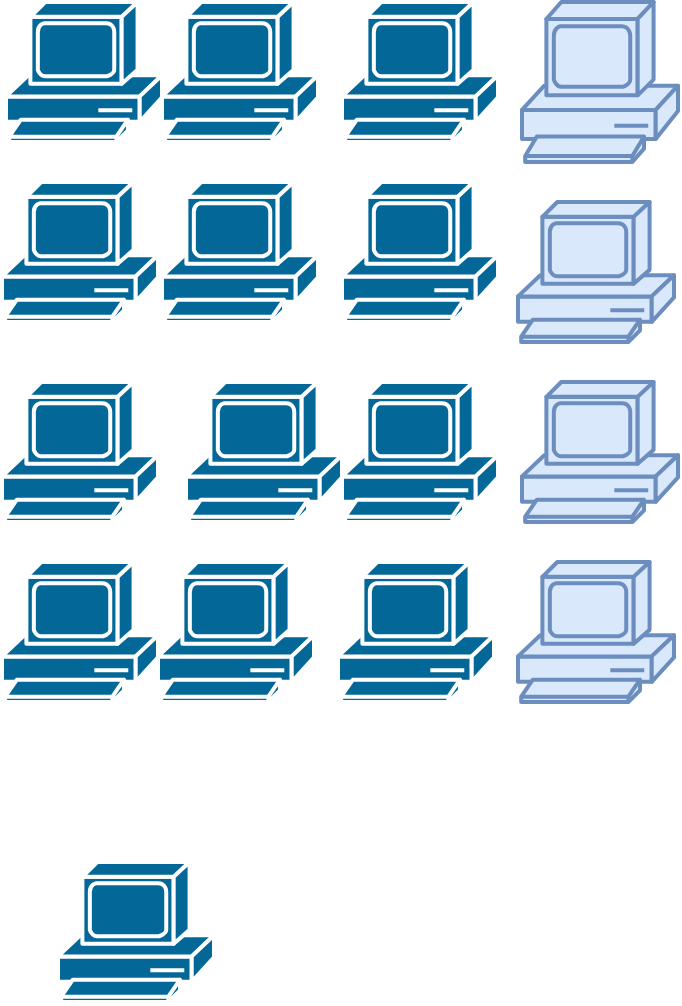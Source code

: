 <mxfile version="26.0.4">
  <diagram name="Página-1" id="Dcq99xpnaYGvdknYAOBG">
    <mxGraphModel dx="1434" dy="748" grid="1" gridSize="10" guides="1" tooltips="1" connect="1" arrows="1" fold="1" page="1" pageScale="1" pageWidth="827" pageHeight="1169" math="0" shadow="0">
      <root>
        <mxCell id="0" />
        <mxCell id="1" parent="0" />
        <mxCell id="mCsOTptTebv6qmdKToiZ-1" value="" style="shape=mxgraph.cisco.computers_and_peripherals.pc;sketch=0;html=1;pointerEvents=1;dashed=0;fillColor=#036897;strokeColor=#ffffff;strokeWidth=2;verticalLabelPosition=bottom;verticalAlign=top;align=center;outlineConnect=0;" vertex="1" parent="1">
          <mxGeometry x="194" y="180" width="78" height="70" as="geometry" />
        </mxCell>
        <mxCell id="mCsOTptTebv6qmdKToiZ-2" value="" style="shape=mxgraph.cisco.computers_and_peripherals.pc;sketch=0;html=1;pointerEvents=1;dashed=0;fillColor=#036897;strokeColor=#ffffff;strokeWidth=2;verticalLabelPosition=bottom;verticalAlign=top;align=center;outlineConnect=0;" vertex="1" parent="1">
          <mxGeometry x="272" y="180" width="78" height="70" as="geometry" />
        </mxCell>
        <mxCell id="mCsOTptTebv6qmdKToiZ-3" value="" style="shape=mxgraph.cisco.computers_and_peripherals.pc;sketch=0;html=1;pointerEvents=1;dashed=0;fillColor=#036897;strokeColor=#ffffff;strokeWidth=2;verticalLabelPosition=bottom;verticalAlign=top;align=center;outlineConnect=0;" vertex="1" parent="1">
          <mxGeometry x="362" y="180" width="78" height="70" as="geometry" />
        </mxCell>
        <mxCell id="mCsOTptTebv6qmdKToiZ-4" value="" style="shape=mxgraph.cisco.computers_and_peripherals.pc;sketch=0;html=1;pointerEvents=1;dashed=0;strokeWidth=2;verticalLabelPosition=bottom;verticalAlign=top;align=center;outlineConnect=0;fillColor=#dae8fc;strokeColor=#6c8ebf;" vertex="1" parent="1">
          <mxGeometry x="452" y="180" width="78" height="80" as="geometry" />
        </mxCell>
        <mxCell id="mCsOTptTebv6qmdKToiZ-5" value="" style="shape=mxgraph.cisco.computers_and_peripherals.pc;sketch=0;html=1;pointerEvents=1;dashed=0;fillColor=#036897;strokeColor=#ffffff;strokeWidth=2;verticalLabelPosition=bottom;verticalAlign=top;align=center;outlineConnect=0;" vertex="1" parent="1">
          <mxGeometry x="220" y="610" width="78" height="70" as="geometry" />
        </mxCell>
        <mxCell id="mCsOTptTebv6qmdKToiZ-6" value="" style="shape=mxgraph.cisco.computers_and_peripherals.pc;sketch=0;html=1;pointerEvents=1;dashed=0;fillColor=#036897;strokeColor=#ffffff;strokeWidth=2;verticalLabelPosition=bottom;verticalAlign=top;align=center;outlineConnect=0;" vertex="1" parent="1">
          <mxGeometry x="192" y="270" width="78" height="70" as="geometry" />
        </mxCell>
        <mxCell id="mCsOTptTebv6qmdKToiZ-7" value="" style="shape=mxgraph.cisco.computers_and_peripherals.pc;sketch=0;html=1;pointerEvents=1;dashed=0;fillColor=#036897;strokeColor=#ffffff;strokeWidth=2;verticalLabelPosition=bottom;verticalAlign=top;align=center;outlineConnect=0;" vertex="1" parent="1">
          <mxGeometry x="272" y="270" width="78" height="70" as="geometry" />
        </mxCell>
        <mxCell id="mCsOTptTebv6qmdKToiZ-8" value="" style="shape=mxgraph.cisco.computers_and_peripherals.pc;sketch=0;html=1;pointerEvents=1;dashed=0;fillColor=#036897;strokeColor=#ffffff;strokeWidth=2;verticalLabelPosition=bottom;verticalAlign=top;align=center;outlineConnect=0;" vertex="1" parent="1">
          <mxGeometry x="362" y="270" width="78" height="70" as="geometry" />
        </mxCell>
        <mxCell id="mCsOTptTebv6qmdKToiZ-9" value="" style="shape=mxgraph.cisco.computers_and_peripherals.pc;sketch=0;html=1;pointerEvents=1;dashed=0;strokeWidth=2;verticalLabelPosition=bottom;verticalAlign=top;align=center;outlineConnect=0;fillColor=#dae8fc;strokeColor=#6c8ebf;" vertex="1" parent="1">
          <mxGeometry x="450" y="280" width="78" height="70" as="geometry" />
        </mxCell>
        <mxCell id="mCsOTptTebv6qmdKToiZ-10" value="" style="shape=mxgraph.cisco.computers_and_peripherals.pc;sketch=0;html=1;pointerEvents=1;dashed=0;fillColor=#036897;strokeColor=#ffffff;strokeWidth=2;verticalLabelPosition=bottom;verticalAlign=top;align=center;outlineConnect=0;" vertex="1" parent="1">
          <mxGeometry x="192" y="370" width="78" height="70" as="geometry" />
        </mxCell>
        <mxCell id="mCsOTptTebv6qmdKToiZ-11" value="" style="shape=mxgraph.cisco.computers_and_peripherals.pc;sketch=0;html=1;pointerEvents=1;dashed=0;fillColor=#036897;strokeColor=#ffffff;strokeWidth=2;verticalLabelPosition=bottom;verticalAlign=top;align=center;outlineConnect=0;" vertex="1" parent="1">
          <mxGeometry x="284" y="370" width="78" height="70" as="geometry" />
        </mxCell>
        <mxCell id="mCsOTptTebv6qmdKToiZ-12" value="" style="shape=mxgraph.cisco.computers_and_peripherals.pc;sketch=0;html=1;pointerEvents=1;dashed=0;fillColor=#036897;strokeColor=#ffffff;strokeWidth=2;verticalLabelPosition=bottom;verticalAlign=top;align=center;outlineConnect=0;" vertex="1" parent="1">
          <mxGeometry x="362" y="370" width="78" height="70" as="geometry" />
        </mxCell>
        <mxCell id="mCsOTptTebv6qmdKToiZ-13" value="" style="shape=mxgraph.cisco.computers_and_peripherals.pc;sketch=0;html=1;pointerEvents=1;dashed=0;strokeWidth=2;verticalLabelPosition=bottom;verticalAlign=top;align=center;outlineConnect=0;fillColor=#dae8fc;strokeColor=#6c8ebf;" vertex="1" parent="1">
          <mxGeometry x="452" y="370" width="78" height="70" as="geometry" />
        </mxCell>
        <mxCell id="mCsOTptTebv6qmdKToiZ-14" value="" style="shape=mxgraph.cisco.computers_and_peripherals.pc;sketch=0;html=1;pointerEvents=1;dashed=0;fillColor=#036897;strokeColor=#ffffff;strokeWidth=2;verticalLabelPosition=bottom;verticalAlign=top;align=center;outlineConnect=0;" vertex="1" parent="1">
          <mxGeometry x="192" y="460" width="78" height="70" as="geometry" />
        </mxCell>
        <mxCell id="mCsOTptTebv6qmdKToiZ-15" value="" style="shape=mxgraph.cisco.computers_and_peripherals.pc;sketch=0;html=1;pointerEvents=1;dashed=0;fillColor=#036897;strokeColor=#ffffff;strokeWidth=2;verticalLabelPosition=bottom;verticalAlign=top;align=center;outlineConnect=0;" vertex="1" parent="1">
          <mxGeometry x="270" y="460" width="78" height="70" as="geometry" />
        </mxCell>
        <mxCell id="mCsOTptTebv6qmdKToiZ-16" value="" style="shape=mxgraph.cisco.computers_and_peripherals.pc;sketch=0;html=1;pointerEvents=1;dashed=0;fillColor=#036897;strokeColor=#ffffff;strokeWidth=2;verticalLabelPosition=bottom;verticalAlign=top;align=center;outlineConnect=0;" vertex="1" parent="1">
          <mxGeometry x="360" y="460" width="78" height="70" as="geometry" />
        </mxCell>
        <mxCell id="mCsOTptTebv6qmdKToiZ-17" value="" style="shape=mxgraph.cisco.computers_and_peripherals.pc;sketch=0;html=1;pointerEvents=1;dashed=0;strokeWidth=2;verticalLabelPosition=bottom;verticalAlign=top;align=center;outlineConnect=0;fillColor=#dae8fc;strokeColor=#6c8ebf;" vertex="1" parent="1">
          <mxGeometry x="450" y="460" width="78" height="70" as="geometry" />
        </mxCell>
      </root>
    </mxGraphModel>
  </diagram>
</mxfile>
